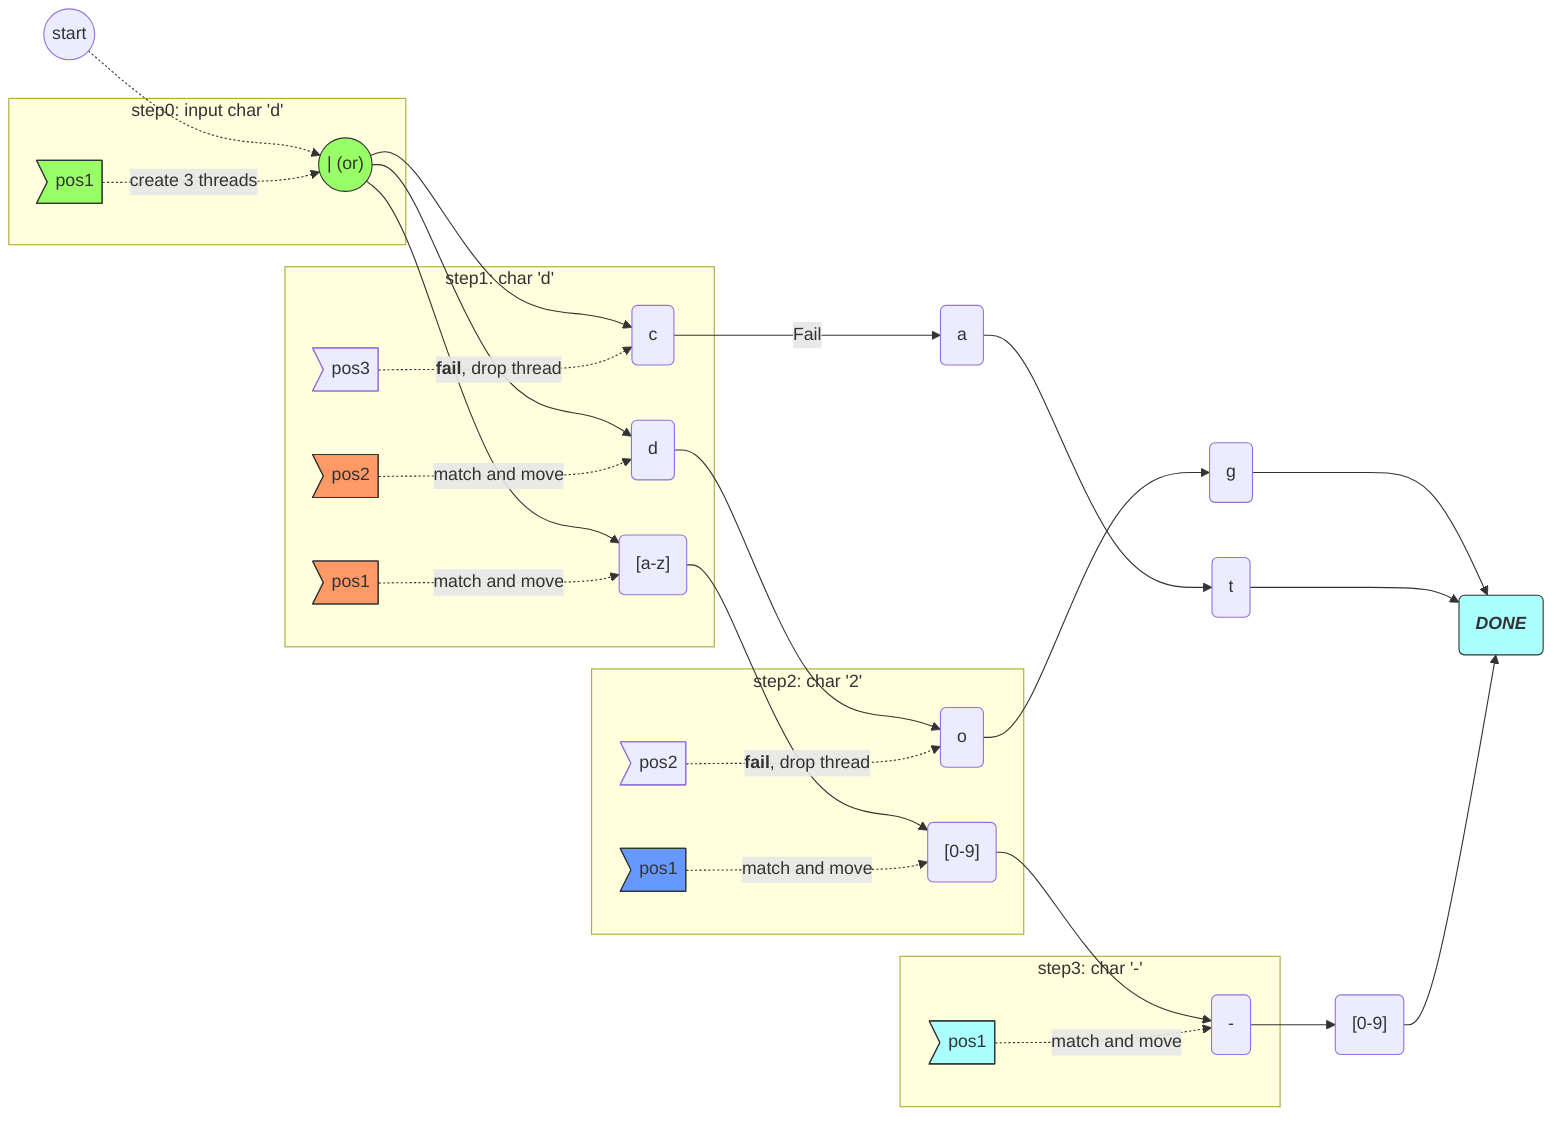 graph LR
classDef green fill:#9f6,stroke:#333;
classDef orange fill:#f96,stroke:#333;
classDef blue fill:#69f,stroke:#333;
classDef cyan fill:#aff,stroke:#333;
classDef fail fill:#f88,stroke:#333,text-decoration:line-through;

start((start)) -.-> A(("| (or)"))
A --> B("[a-z]")
A --> C(c)
A --> D(d)
B --> B1("[0-9]")
B1 --> B2("-")
B2 --> B3("[0-9]")
C -- Fail --> C1(a)
C1 --> C2(t)
D --> D1(o)
D1 --> D2(g)
D2 --> END(<b><i>DONE</i></b>)
C2 --> END
B3 --> END
class A green;

subgraph step1: char 'd' 
X>pos1] -. match and  move .-> B
Y>pos3] -. <b>fail</b>, drop thread .-> C
Z>pos2]  -. match and move .-> D
end

subgraph step0: input char 'd'
W>pos1] -. create 3 threads .-> A
end


subgraph step2: char '2'
X1>pos1] -.match and move.-> B1
Y1>pos2] -.<b>fail</b>, drop thread.-> D1
end

subgraph step3: char '-'
X2>pos1] -.match and move.-> B2
end

class X,Z orange;
class W green;
class X1 blue
class X2,END cyan